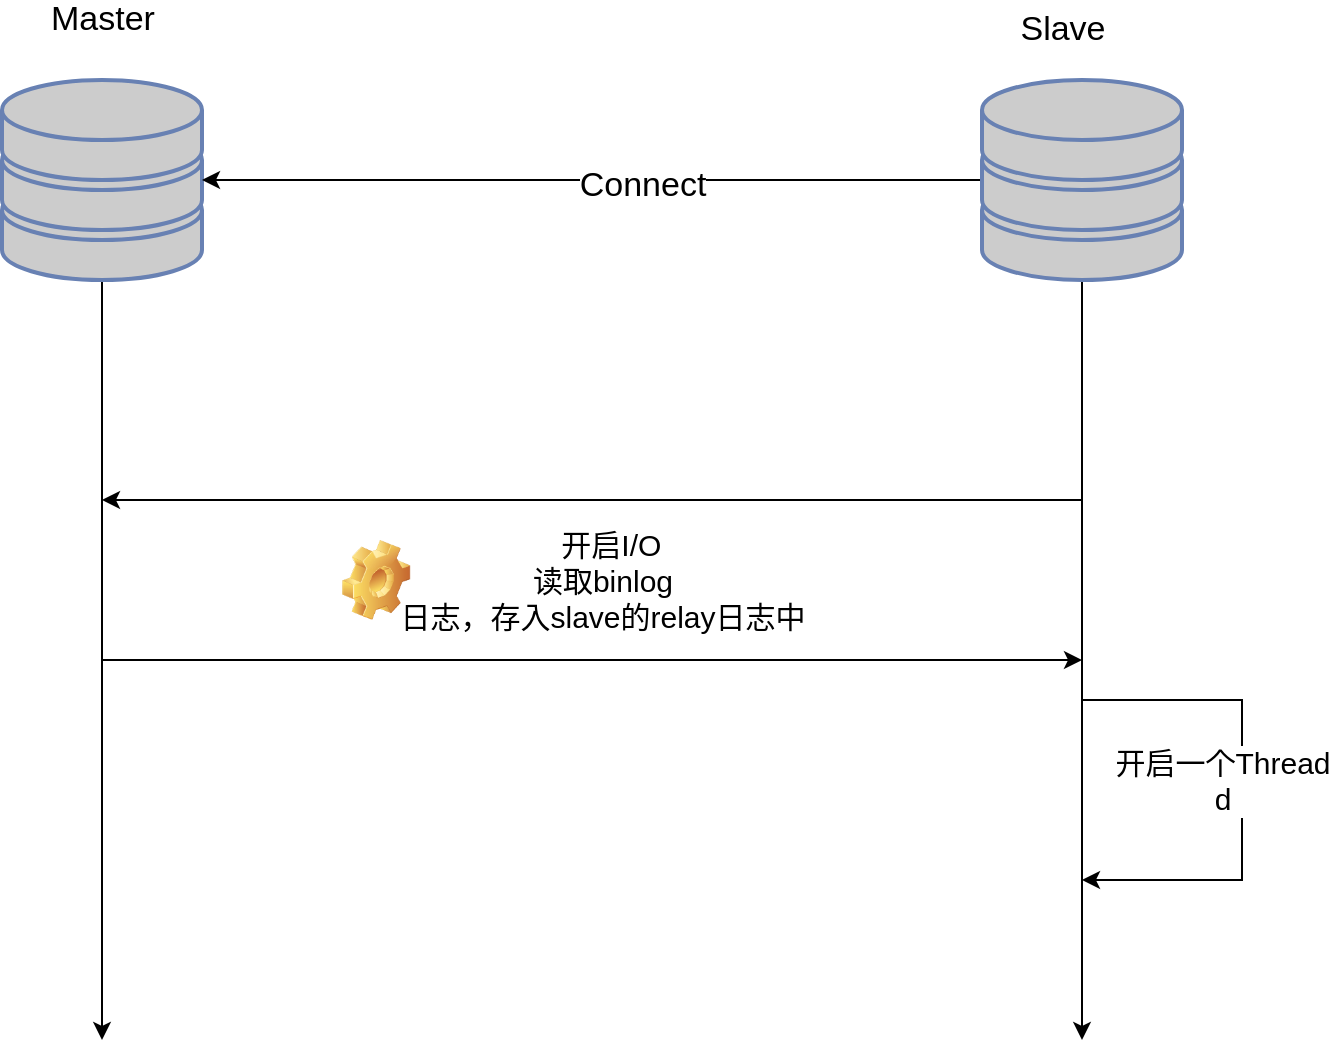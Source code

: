 <mxfile>
    <diagram id="8t3zqchhl-Mlc7zO-qYR" name="第 1 页">
        <mxGraphModel dx="1091" dy="790" grid="1" gridSize="10" guides="1" tooltips="1" connect="1" arrows="1" fold="1" page="1" pageScale="1" pageWidth="827" pageHeight="1169" math="0" shadow="0">
            <root>
                <mxCell id="0"/>
                <mxCell id="1" parent="0"/>
                <mxCell id="9" value="" style="edgeStyle=none;html=1;fontSize=17;" edge="1" parent="1" source="2">
                    <mxGeometry relative="1" as="geometry">
                        <mxPoint x="120" y="750" as="targetPoint"/>
                    </mxGeometry>
                </mxCell>
                <mxCell id="2" value="" style="fontColor=#0066CC;verticalAlign=top;verticalLabelPosition=bottom;labelPosition=center;align=center;html=1;outlineConnect=0;fillColor=#CCCCCC;strokeColor=#6881B3;gradientColor=none;gradientDirection=north;strokeWidth=2;shape=mxgraph.networks.storage;" vertex="1" parent="1">
                    <mxGeometry x="70" y="270" width="100" height="100" as="geometry"/>
                </mxCell>
                <mxCell id="6" style="edgeStyle=none;html=1;entryX=1;entryY=0.5;entryDx=0;entryDy=0;entryPerimeter=0;fontSize=17;" edge="1" parent="1" source="3" target="2">
                    <mxGeometry relative="1" as="geometry"/>
                </mxCell>
                <mxCell id="7" value="Connect" style="edgeLabel;html=1;align=center;verticalAlign=middle;resizable=0;points=[];fontSize=17;" vertex="1" connectable="0" parent="6">
                    <mxGeometry x="-0.128" y="3" relative="1" as="geometry">
                        <mxPoint as="offset"/>
                    </mxGeometry>
                </mxCell>
                <mxCell id="11" value="" style="edgeStyle=none;html=1;fontSize=18;" edge="1" parent="1" source="3">
                    <mxGeometry relative="1" as="geometry">
                        <mxPoint x="610" y="750" as="targetPoint"/>
                    </mxGeometry>
                </mxCell>
                <mxCell id="3" value="" style="fontColor=#0066CC;verticalAlign=top;verticalLabelPosition=bottom;labelPosition=center;align=center;html=1;outlineConnect=0;fillColor=#CCCCCC;strokeColor=#6881B3;gradientColor=none;gradientDirection=north;strokeWidth=2;shape=mxgraph.networks.storage;" vertex="1" parent="1">
                    <mxGeometry x="560" y="270" width="100" height="100" as="geometry"/>
                </mxCell>
                <mxCell id="4" value="&lt;font style=&quot;font-size: 17px&quot;&gt;Master&lt;/font&gt;" style="text;html=1;align=center;verticalAlign=middle;resizable=0;points=[];autosize=1;strokeColor=none;fillColor=none;" vertex="1" parent="1">
                    <mxGeometry x="85" y="230" width="70" height="20" as="geometry"/>
                </mxCell>
                <mxCell id="5" value="Slave" style="text;html=1;align=center;verticalAlign=middle;resizable=0;points=[];autosize=1;strokeColor=none;fillColor=none;fontSize=17;" vertex="1" parent="1">
                    <mxGeometry x="570" y="230" width="60" height="30" as="geometry"/>
                </mxCell>
                <mxCell id="21" style="edgeStyle=orthogonalEdgeStyle;rounded=0;html=1;fontSize=15;" edge="1" parent="1">
                    <mxGeometry relative="1" as="geometry">
                        <mxPoint x="610" y="560" as="targetPoint"/>
                        <mxPoint x="120" y="560" as="sourcePoint"/>
                        <Array as="points">
                            <mxPoint x="610" y="560"/>
                        </Array>
                    </mxGeometry>
                </mxCell>
                <mxCell id="12" value="" style="shape=image;html=1;verticalLabelPosition=bottom;verticalAlign=top;imageAspect=1;aspect=fixed;image=img/clipart/Gear_128x128.png;fontSize=18;" vertex="1" parent="1">
                    <mxGeometry x="240" y="500" width="34.1" height="40" as="geometry"/>
                </mxCell>
                <mxCell id="15" value="" style="endArrow=classic;html=1;fontSize=15;" edge="1" parent="1">
                    <mxGeometry width="50" height="50" relative="1" as="geometry">
                        <mxPoint x="610" y="480" as="sourcePoint"/>
                        <mxPoint x="120" y="480" as="targetPoint"/>
                    </mxGeometry>
                </mxCell>
                <mxCell id="16" value="&lt;span&gt;&amp;nbsp; 开启I/O&lt;/span&gt;&lt;br&gt;&lt;span&gt;读取binlog&lt;/span&gt;&lt;br&gt;&lt;span&gt;日志，存入slave的relay日志中&lt;/span&gt;" style="text;html=1;align=center;verticalAlign=middle;resizable=0;points=[];autosize=1;strokeColor=none;fillColor=none;fontSize=15;" vertex="1" parent="1">
                    <mxGeometry x="260" y="490" width="220" height="60" as="geometry"/>
                </mxCell>
                <mxCell id="18" value="" style="edgeStyle=elbowEdgeStyle;elbow=horizontal;endArrow=classic;html=1;fontSize=15;rounded=0;" edge="1" parent="1">
                    <mxGeometry width="50" height="50" relative="1" as="geometry">
                        <mxPoint x="610" y="580" as="sourcePoint"/>
                        <mxPoint x="610" y="670" as="targetPoint"/>
                        <Array as="points">
                            <mxPoint x="690" y="630"/>
                        </Array>
                    </mxGeometry>
                </mxCell>
                <mxCell id="19" value="开启一个Thread&lt;br&gt;d" style="edgeLabel;html=1;align=center;verticalAlign=middle;resizable=0;points=[];fontSize=15;" vertex="1" connectable="0" parent="18">
                    <mxGeometry x="-0.208" y="-3" relative="1" as="geometry">
                        <mxPoint x="-7" y="21" as="offset"/>
                    </mxGeometry>
                </mxCell>
            </root>
        </mxGraphModel>
    </diagram>
</mxfile>
